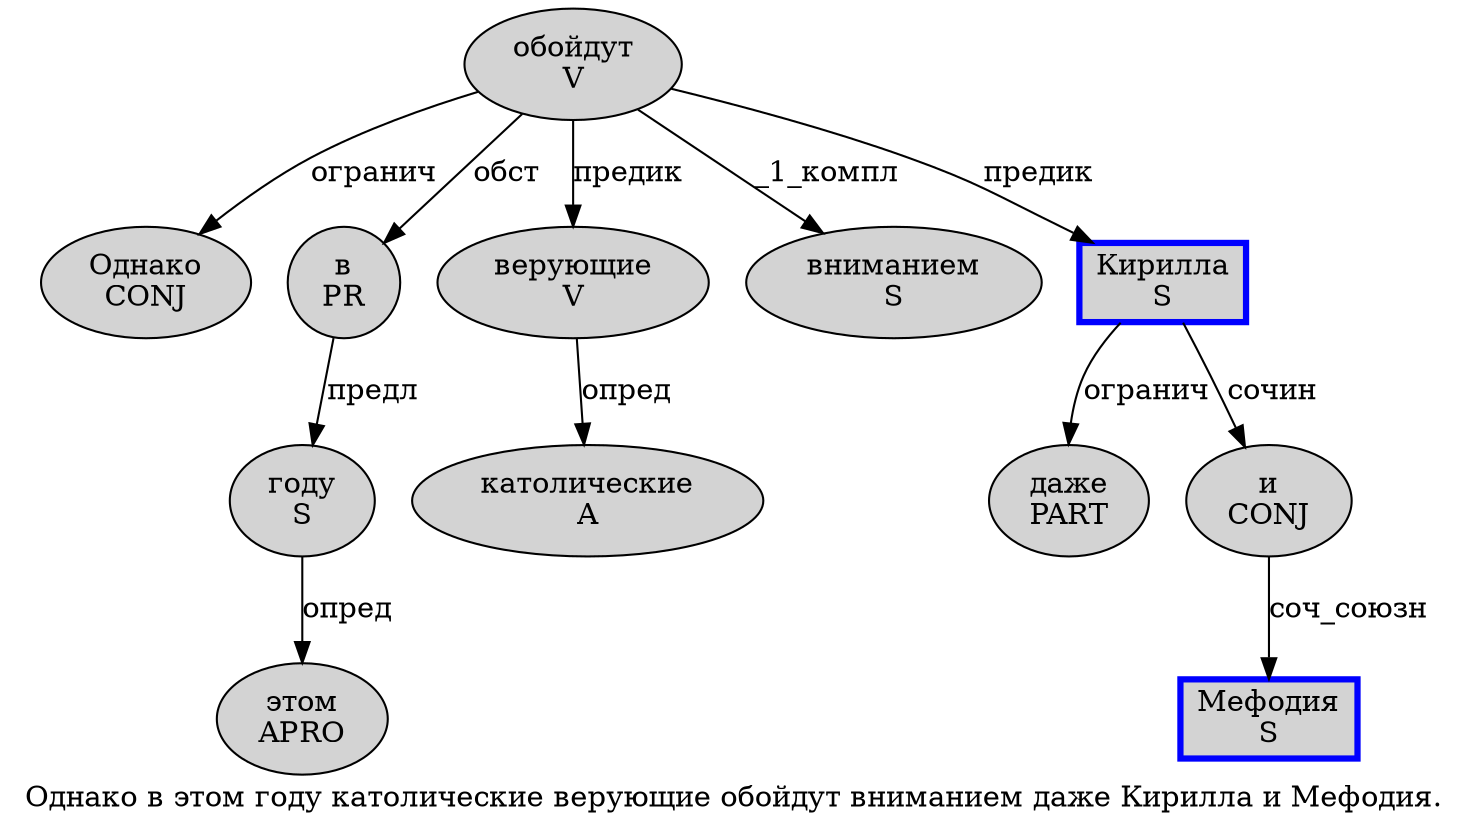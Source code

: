 digraph SENTENCE_185 {
	graph [label="Однако в этом году католические верующие обойдут вниманием даже Кирилла и Мефодия."]
	node [style=filled]
		0 [label="Однако
CONJ" color="" fillcolor=lightgray penwidth=1 shape=ellipse]
		1 [label="в
PR" color="" fillcolor=lightgray penwidth=1 shape=ellipse]
		2 [label="этом
APRO" color="" fillcolor=lightgray penwidth=1 shape=ellipse]
		3 [label="году
S" color="" fillcolor=lightgray penwidth=1 shape=ellipse]
		4 [label="католические
A" color="" fillcolor=lightgray penwidth=1 shape=ellipse]
		5 [label="верующие
V" color="" fillcolor=lightgray penwidth=1 shape=ellipse]
		6 [label="обойдут
V" color="" fillcolor=lightgray penwidth=1 shape=ellipse]
		7 [label="вниманием
S" color="" fillcolor=lightgray penwidth=1 shape=ellipse]
		8 [label="даже
PART" color="" fillcolor=lightgray penwidth=1 shape=ellipse]
		9 [label="Кирилла
S" color=blue fillcolor=lightgray penwidth=3 shape=box]
		10 [label="и
CONJ" color="" fillcolor=lightgray penwidth=1 shape=ellipse]
		11 [label="Мефодия
S" color=blue fillcolor=lightgray penwidth=3 shape=box]
			10 -> 11 [label="соч_союзн"]
			3 -> 2 [label="опред"]
			9 -> 8 [label="огранич"]
			9 -> 10 [label="сочин"]
			5 -> 4 [label="опред"]
			6 -> 0 [label="огранич"]
			6 -> 1 [label="обст"]
			6 -> 5 [label="предик"]
			6 -> 7 [label="_1_компл"]
			6 -> 9 [label="предик"]
			1 -> 3 [label="предл"]
}